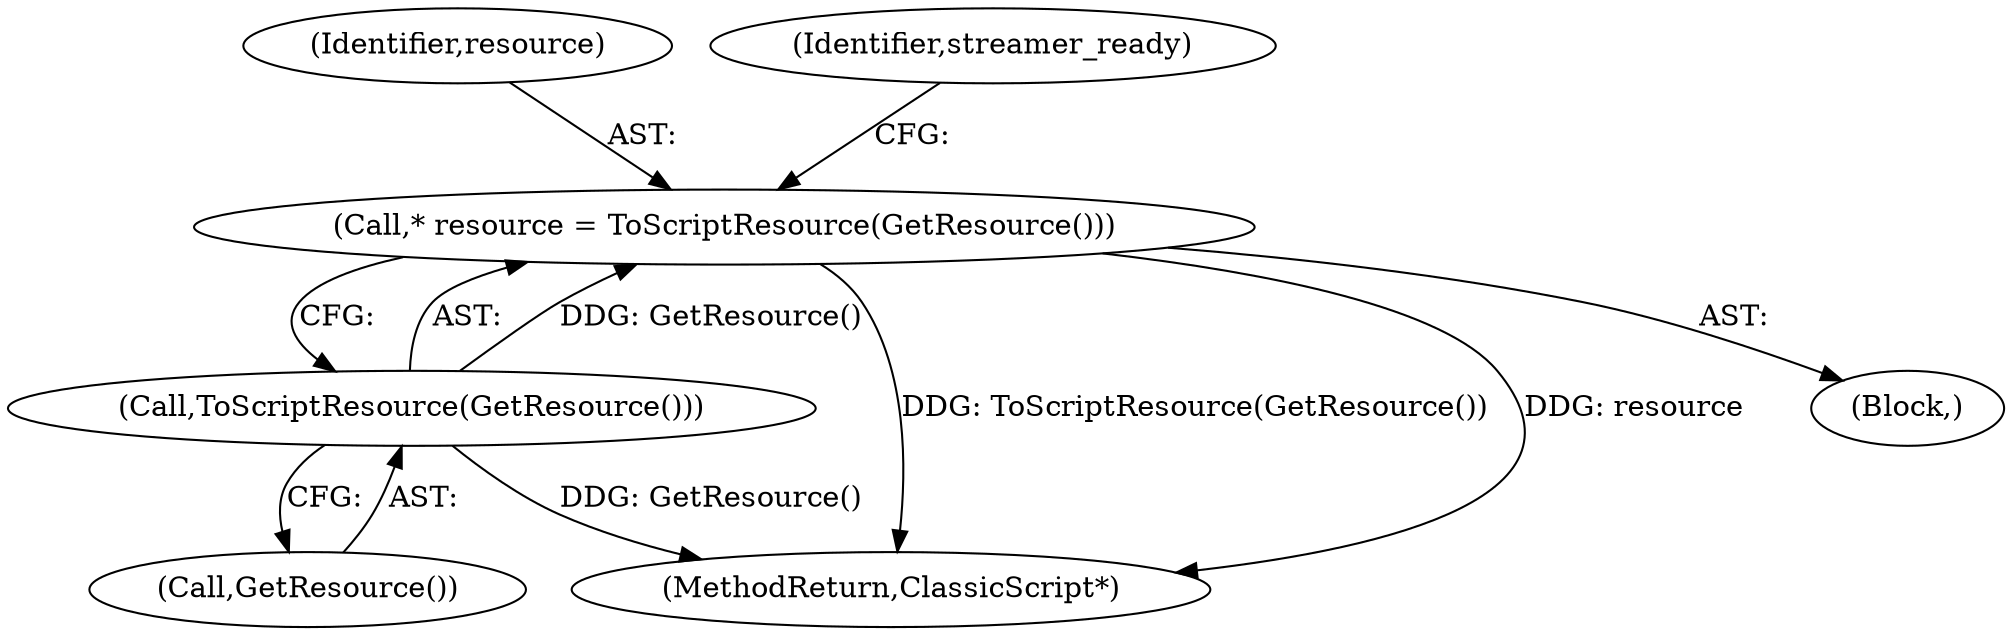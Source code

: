 digraph "0_Chrome_fad67a5b73639d7211b24fd9bdb242e82039b765_2@pointer" {
"1000125" [label="(Call,* resource = ToScriptResource(GetResource()))"];
"1000127" [label="(Call,ToScriptResource(GetResource()))"];
"1000152" [label="(MethodReturn,ClassicScript*)"];
"1000126" [label="(Identifier,resource)"];
"1000128" [label="(Call,GetResource())"];
"1000127" [label="(Call,ToScriptResource(GetResource()))"];
"1000125" [label="(Call,* resource = ToScriptResource(GetResource()))"];
"1000104" [label="(Block,)"];
"1000131" [label="(Identifier,streamer_ready)"];
"1000125" -> "1000104"  [label="AST: "];
"1000125" -> "1000127"  [label="CFG: "];
"1000126" -> "1000125"  [label="AST: "];
"1000127" -> "1000125"  [label="AST: "];
"1000131" -> "1000125"  [label="CFG: "];
"1000125" -> "1000152"  [label="DDG: ToScriptResource(GetResource())"];
"1000125" -> "1000152"  [label="DDG: resource"];
"1000127" -> "1000125"  [label="DDG: GetResource()"];
"1000127" -> "1000128"  [label="CFG: "];
"1000128" -> "1000127"  [label="AST: "];
"1000127" -> "1000152"  [label="DDG: GetResource()"];
}
